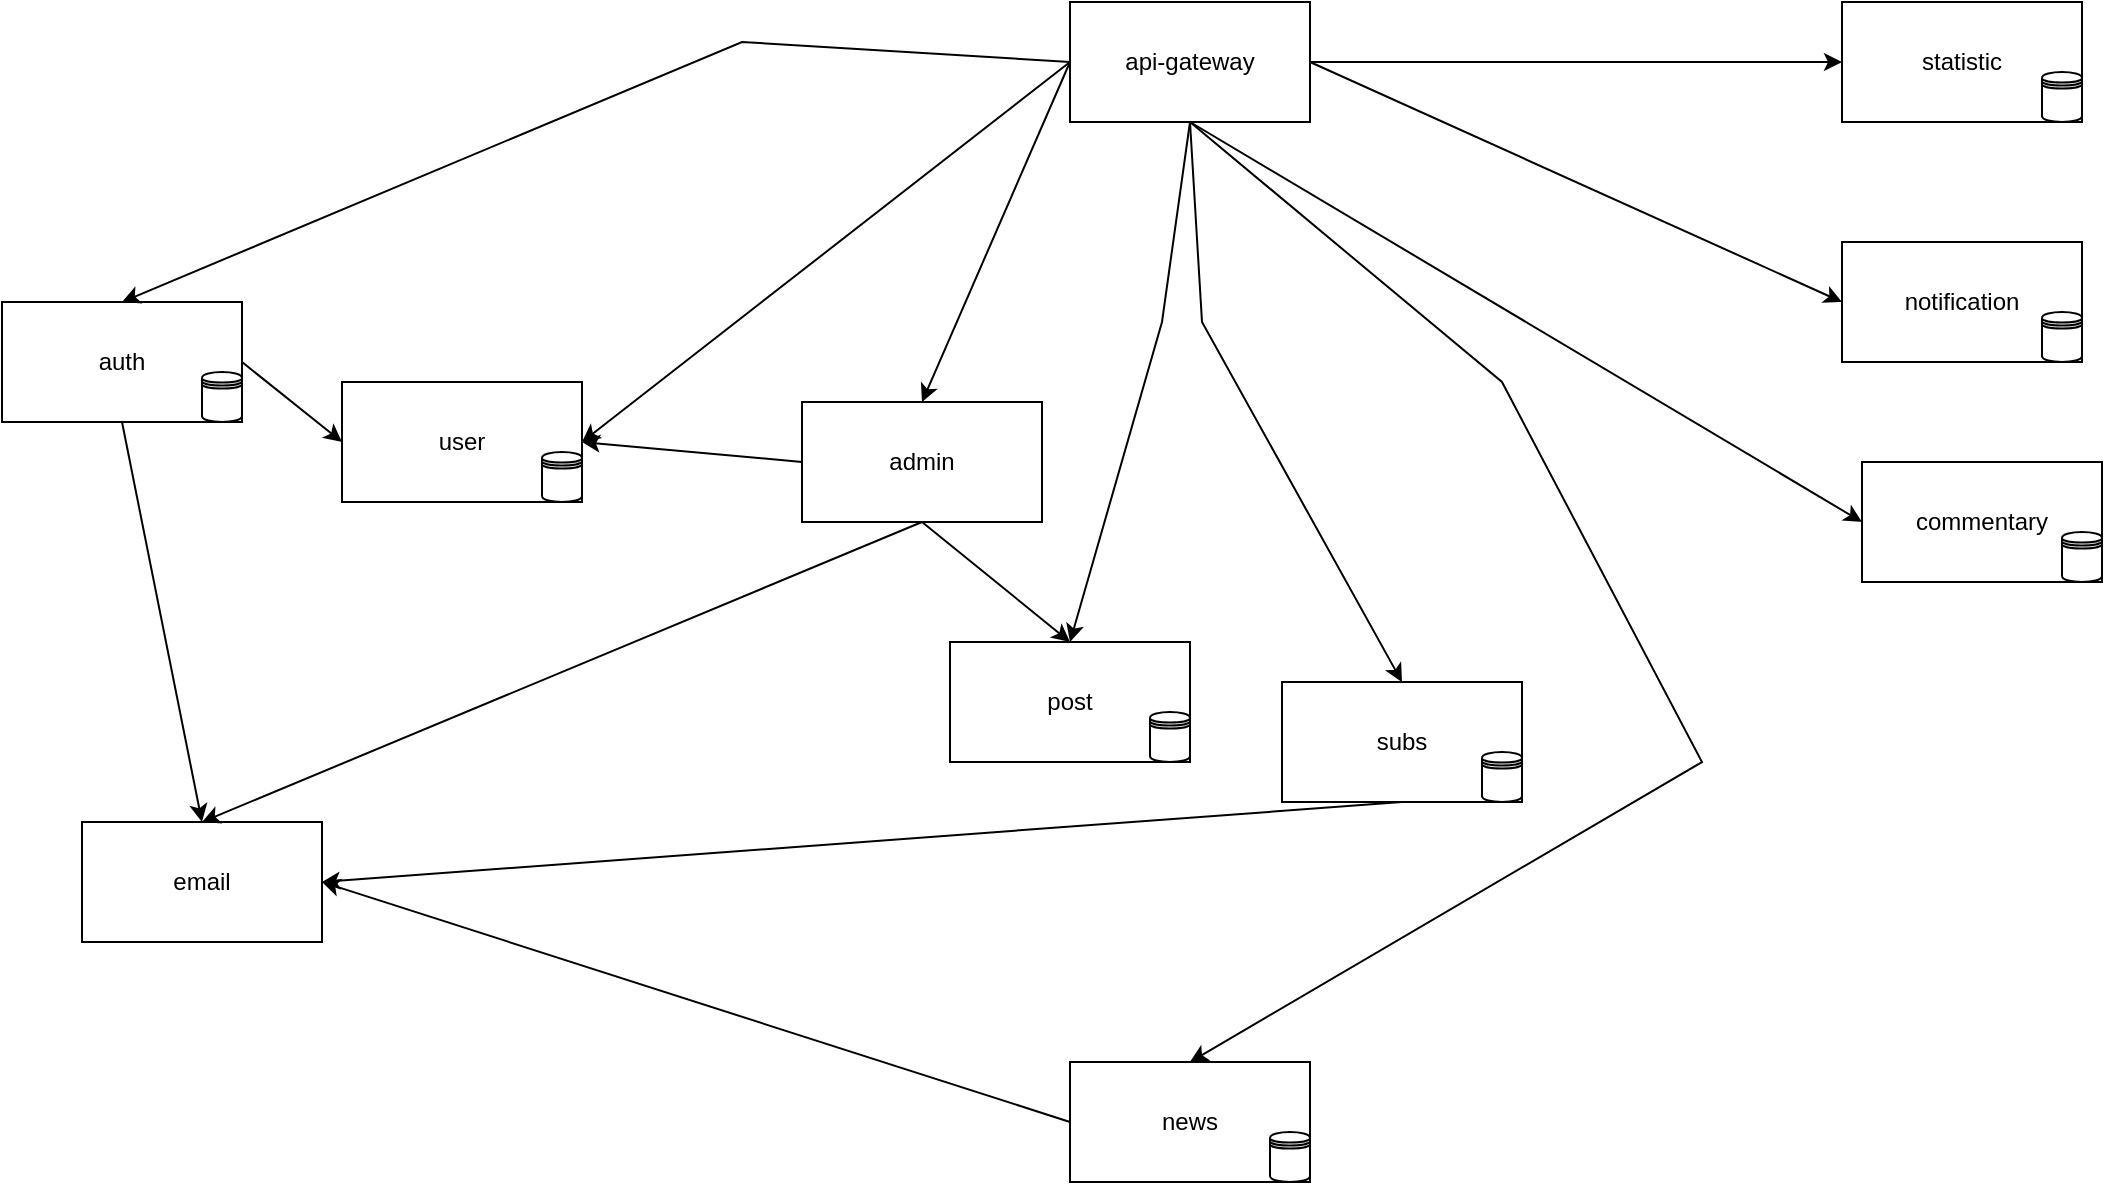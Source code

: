 <mxfile version="20.5.3" type="embed"><diagram id="3dUuYnLyhmS534luN-og" name="Page-1"><mxGraphModel dx="2194" dy="740" grid="1" gridSize="10" guides="1" tooltips="1" connect="1" arrows="1" fold="1" page="1" pageScale="1" pageWidth="827" pageHeight="1169" math="0" shadow="0"><root><mxCell id="0"/><mxCell id="1" parent="0"/><mxCell id="2" value="user" style="rounded=0;whiteSpace=wrap;html=1;" vertex="1" parent="1"><mxGeometry x="50" y="200" width="120" height="60" as="geometry"/></mxCell><mxCell id="3" value="api-gateway" style="rounded=0;whiteSpace=wrap;html=1;" vertex="1" parent="1"><mxGeometry x="414" y="10" width="120" height="60" as="geometry"/></mxCell><mxCell id="4" value="auth" style="rounded=0;whiteSpace=wrap;html=1;" vertex="1" parent="1"><mxGeometry x="-120" y="160" width="120" height="60" as="geometry"/></mxCell><mxCell id="5" value="post" style="rounded=0;whiteSpace=wrap;html=1;" vertex="1" parent="1"><mxGeometry x="354" y="330" width="120" height="60" as="geometry"/></mxCell><mxCell id="6" value="news" style="rounded=0;whiteSpace=wrap;html=1;" vertex="1" parent="1"><mxGeometry x="414" y="540" width="120" height="60" as="geometry"/></mxCell><mxCell id="7" value="admin" style="rounded=0;whiteSpace=wrap;html=1;" vertex="1" parent="1"><mxGeometry x="280" y="210" width="120" height="60" as="geometry"/></mxCell><mxCell id="8" value="commentary" style="rounded=0;whiteSpace=wrap;html=1;" vertex="1" parent="1"><mxGeometry x="810" y="240" width="120" height="60" as="geometry"/></mxCell><mxCell id="9" value="subs" style="rounded=0;whiteSpace=wrap;html=1;" vertex="1" parent="1"><mxGeometry x="520" y="350" width="120" height="60" as="geometry"/></mxCell><mxCell id="10" value="notification" style="rounded=0;whiteSpace=wrap;html=1;" vertex="1" parent="1"><mxGeometry x="800" y="130" width="120" height="60" as="geometry"/></mxCell><mxCell id="11" value="email" style="rounded=0;whiteSpace=wrap;html=1;" vertex="1" parent="1"><mxGeometry x="-80" y="420" width="120" height="60" as="geometry"/></mxCell><mxCell id="12" value="statistic" style="rounded=0;whiteSpace=wrap;html=1;" vertex="1" parent="1"><mxGeometry x="800" y="10" width="120" height="60" as="geometry"/></mxCell><mxCell id="13" value="" style="endArrow=classic;html=1;rounded=0;entryX=0.5;entryY=0;entryDx=0;entryDy=0;exitX=0;exitY=0.5;exitDx=0;exitDy=0;" edge="1" parent="1" source="3" target="7"><mxGeometry width="50" height="50" relative="1" as="geometry"><mxPoint x="310" y="90" as="sourcePoint"/><mxPoint x="360" y="40" as="targetPoint"/></mxGeometry></mxCell><mxCell id="14" value="" style="endArrow=classic;html=1;rounded=0;exitX=1;exitY=0.5;exitDx=0;exitDy=0;entryX=0;entryY=0.5;entryDx=0;entryDy=0;" edge="1" parent="1" source="3" target="10"><mxGeometry width="50" height="50" relative="1" as="geometry"><mxPoint x="580" y="120" as="sourcePoint"/><mxPoint x="630" y="70" as="targetPoint"/></mxGeometry></mxCell><mxCell id="15" value="" style="endArrow=classic;html=1;rounded=0;entryX=0;entryY=0.5;entryDx=0;entryDy=0;exitX=0.5;exitY=1;exitDx=0;exitDy=0;" edge="1" parent="1" source="3" target="8"><mxGeometry width="50" height="50" relative="1" as="geometry"><mxPoint x="670" y="70" as="sourcePoint"/><mxPoint x="720" y="20" as="targetPoint"/></mxGeometry></mxCell><mxCell id="16" value="" style="endArrow=classic;html=1;rounded=0;entryX=0.5;entryY=0;entryDx=0;entryDy=0;exitX=0.5;exitY=1;exitDx=0;exitDy=0;" edge="1" parent="1" source="3" target="5"><mxGeometry width="50" height="50" relative="1" as="geometry"><mxPoint x="680" y="80" as="sourcePoint"/><mxPoint x="730" y="30" as="targetPoint"/><Array as="points"><mxPoint x="460" y="170"/></Array></mxGeometry></mxCell><mxCell id="17" value="" style="endArrow=classic;html=1;rounded=0;entryX=0.5;entryY=0;entryDx=0;entryDy=0;exitX=0.5;exitY=1;exitDx=0;exitDy=0;" edge="1" parent="1" source="3" target="6"><mxGeometry width="50" height="50" relative="1" as="geometry"><mxPoint x="690" y="90" as="sourcePoint"/><mxPoint x="740" y="40" as="targetPoint"/><Array as="points"><mxPoint x="630" y="200"/><mxPoint x="730" y="390"/></Array></mxGeometry></mxCell><mxCell id="18" value="" style="endArrow=classic;html=1;rounded=0;entryX=0;entryY=0.5;entryDx=0;entryDy=0;exitX=1;exitY=0.5;exitDx=0;exitDy=0;" edge="1" parent="1" source="3" target="12"><mxGeometry width="50" height="50" relative="1" as="geometry"><mxPoint x="700" y="100" as="sourcePoint"/><mxPoint x="750" y="50" as="targetPoint"/></mxGeometry></mxCell><mxCell id="20" value="" style="endArrow=classic;html=1;rounded=0;exitX=0.5;exitY=1;exitDx=0;exitDy=0;entryX=0.5;entryY=0;entryDx=0;entryDy=0;" edge="1" parent="1" source="7" target="11"><mxGeometry width="50" height="50" relative="1" as="geometry"><mxPoint x="260" y="270" as="sourcePoint"/><mxPoint x="310" y="220" as="targetPoint"/></mxGeometry></mxCell><mxCell id="21" value="" style="endArrow=classic;html=1;rounded=0;entryX=1;entryY=0.5;entryDx=0;entryDy=0;exitX=0;exitY=0.5;exitDx=0;exitDy=0;" edge="1" parent="1" source="3" target="2"><mxGeometry width="50" height="50" relative="1" as="geometry"><mxPoint x="730" y="130" as="sourcePoint"/><mxPoint x="780" y="80" as="targetPoint"/><Array as="points"/></mxGeometry></mxCell><mxCell id="22" value="" style="endArrow=classic;html=1;rounded=0;entryX=0.5;entryY=0;entryDx=0;entryDy=0;exitX=0;exitY=0.5;exitDx=0;exitDy=0;" edge="1" parent="1" source="3" target="4"><mxGeometry width="50" height="50" relative="1" as="geometry"><mxPoint x="740" y="140" as="sourcePoint"/><mxPoint x="790" y="90" as="targetPoint"/><Array as="points"><mxPoint x="250" y="30"/></Array></mxGeometry></mxCell><mxCell id="23" value="" style="endArrow=classic;html=1;rounded=0;entryX=0.5;entryY=0;entryDx=0;entryDy=0;exitX=0.5;exitY=1;exitDx=0;exitDy=0;" edge="1" parent="1" source="3" target="9"><mxGeometry width="50" height="50" relative="1" as="geometry"><mxPoint x="750" y="150" as="sourcePoint"/><mxPoint x="800" y="100" as="targetPoint"/><Array as="points"><mxPoint x="480" y="170"/></Array></mxGeometry></mxCell><mxCell id="26" value="" style="endArrow=classic;html=1;rounded=0;entryX=1;entryY=0.5;entryDx=0;entryDy=0;exitX=0.5;exitY=1;exitDx=0;exitDy=0;" edge="1" parent="1" source="9" target="11"><mxGeometry width="50" height="50" relative="1" as="geometry"><mxPoint x="364" y="440" as="sourcePoint"/><mxPoint x="414" y="390" as="targetPoint"/></mxGeometry></mxCell><mxCell id="27" value="" style="endArrow=classic;html=1;rounded=0;entryX=1;entryY=0.5;entryDx=0;entryDy=0;exitX=0;exitY=0.5;exitDx=0;exitDy=0;" edge="1" parent="1" source="6" target="11"><mxGeometry width="50" height="50" relative="1" as="geometry"><mxPoint x="770" y="170" as="sourcePoint"/><mxPoint x="820" y="120" as="targetPoint"/></mxGeometry></mxCell><mxCell id="28" value="" style="endArrow=classic;html=1;rounded=0;entryX=0.5;entryY=0;entryDx=0;entryDy=0;exitX=0.5;exitY=1;exitDx=0;exitDy=0;" edge="1" parent="1" source="4" target="11"><mxGeometry width="50" height="50" relative="1" as="geometry"><mxPoint x="100" y="330" as="sourcePoint"/><mxPoint x="150" y="280" as="targetPoint"/></mxGeometry></mxCell><mxCell id="29" value="" style="endArrow=classic;html=1;rounded=0;entryX=0;entryY=0.5;entryDx=0;entryDy=0;exitX=1;exitY=0.5;exitDx=0;exitDy=0;" edge="1" parent="1" source="4" target="2"><mxGeometry width="50" height="50" relative="1" as="geometry"><mxPoint x="30" y="350" as="sourcePoint"/><mxPoint x="80" y="300" as="targetPoint"/></mxGeometry></mxCell><mxCell id="30" value="" style="endArrow=classic;html=1;rounded=0;entryX=0.5;entryY=0;entryDx=0;entryDy=0;exitX=0.5;exitY=1;exitDx=0;exitDy=0;" edge="1" parent="1" source="7" target="5"><mxGeometry width="50" height="50" relative="1" as="geometry"><mxPoint x="800" y="200" as="sourcePoint"/><mxPoint x="850" y="150" as="targetPoint"/></mxGeometry></mxCell><mxCell id="31" value="" style="endArrow=classic;html=1;rounded=0;entryX=1;entryY=0.5;entryDx=0;entryDy=0;exitX=0;exitY=0.5;exitDx=0;exitDy=0;" edge="1" parent="1" source="7" target="2"><mxGeometry width="50" height="50" relative="1" as="geometry"><mxPoint x="810" y="210" as="sourcePoint"/><mxPoint x="860" y="160" as="targetPoint"/></mxGeometry></mxCell><mxCell id="32" value="" style="shape=datastore;whiteSpace=wrap;html=1;rounded=0;" vertex="1" parent="1"><mxGeometry x="514" y="575" width="20" height="25" as="geometry"/></mxCell><mxCell id="33" value="" style="shape=datastore;whiteSpace=wrap;html=1;rounded=0;" vertex="1" parent="1"><mxGeometry x="910" y="275" width="20" height="25" as="geometry"/></mxCell><mxCell id="34" value="" style="shape=datastore;whiteSpace=wrap;html=1;rounded=0;" vertex="1" parent="1"><mxGeometry x="900" y="165" width="20" height="25" as="geometry"/></mxCell><mxCell id="35" value="" style="shape=datastore;whiteSpace=wrap;html=1;rounded=0;" vertex="1" parent="1"><mxGeometry x="900" y="45" width="20" height="25" as="geometry"/></mxCell><mxCell id="36" value="" style="shape=datastore;whiteSpace=wrap;html=1;rounded=0;" vertex="1" parent="1"><mxGeometry x="620" y="385" width="20" height="25" as="geometry"/></mxCell><mxCell id="37" value="" style="shape=datastore;whiteSpace=wrap;html=1;rounded=0;" vertex="1" parent="1"><mxGeometry x="454" y="365" width="20" height="25" as="geometry"/></mxCell><mxCell id="38" value="" style="shape=datastore;whiteSpace=wrap;html=1;rounded=0;" vertex="1" parent="1"><mxGeometry x="150" y="235" width="20" height="25" as="geometry"/></mxCell><mxCell id="39" value="" style="shape=datastore;whiteSpace=wrap;html=1;rounded=0;" vertex="1" parent="1"><mxGeometry x="-20" y="195" width="20" height="25" as="geometry"/></mxCell></root></mxGraphModel></diagram></mxfile>
